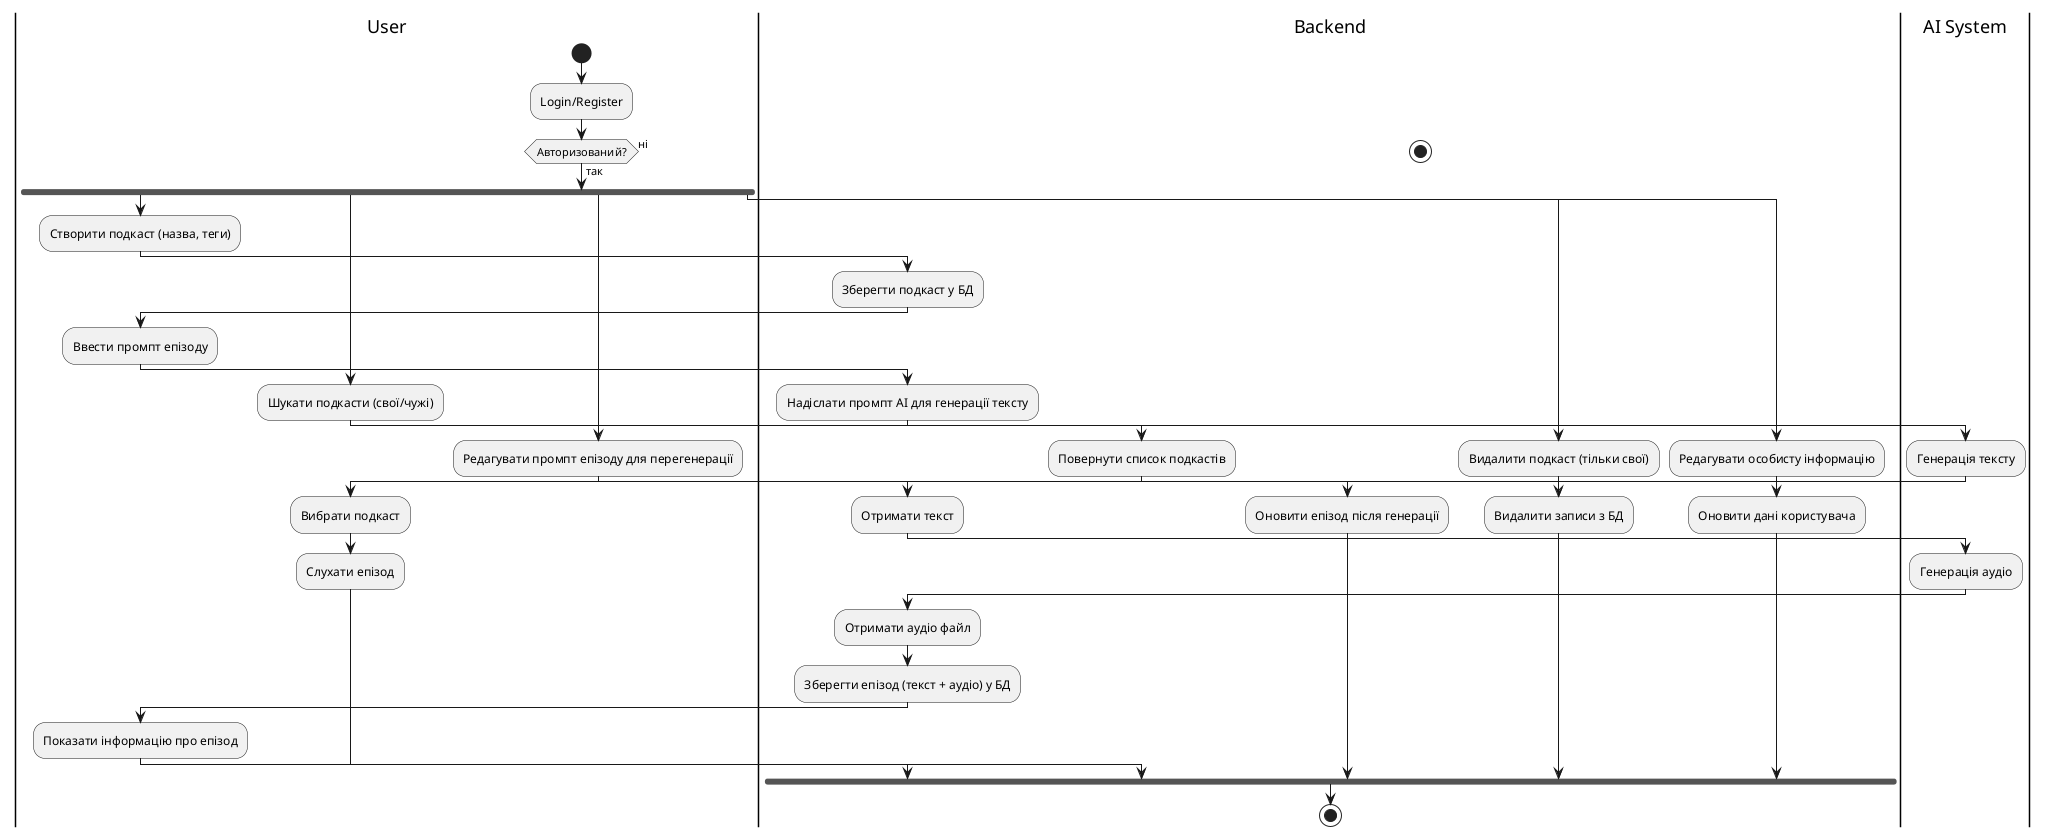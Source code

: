 @startuml
|User|
start
:Login/Register;
if (Авторизований?) then (так)
  fork
    :Створити подкаст (назва, теги);
    |Backend|
    :Зберегти подкаст у БД;
    |User|
    :Ввести промпт епізоду;
    |Backend|
    :Надіслати промпт AI для генерації тексту;
    |AI System|
    :Генерація тексту;
    |Backend|
    :Отримати текст;
    |AI System|
    :Генерація аудіо;
    |Backend|
    :Отримати аудіо файл;
    :Зберегти епізод (текст + аудіо) у БД;
    |User|
    :Показати інформацію про епізод;
  fork again
    :Шукати подкасти (свої/чужі);
    |Backend|
    :Повернути список подкастів;
    |User|
    :Вибрати подкаст;
    :Слухати епізод;
  fork again
    :Редагувати промпт епізоду для перегенерації;
    |Backend|
    :Оновити епізод після генерації;
  fork again
    :Видалити подкаст (тільки свої);
    |Backend|
    :Видалити записи з БД;
  fork again
    :Редагувати особисту інформацію;
    |Backend|
    :Оновити дані користувача;
  end fork
else (ні)
  stop
endif
stop
@enduml
